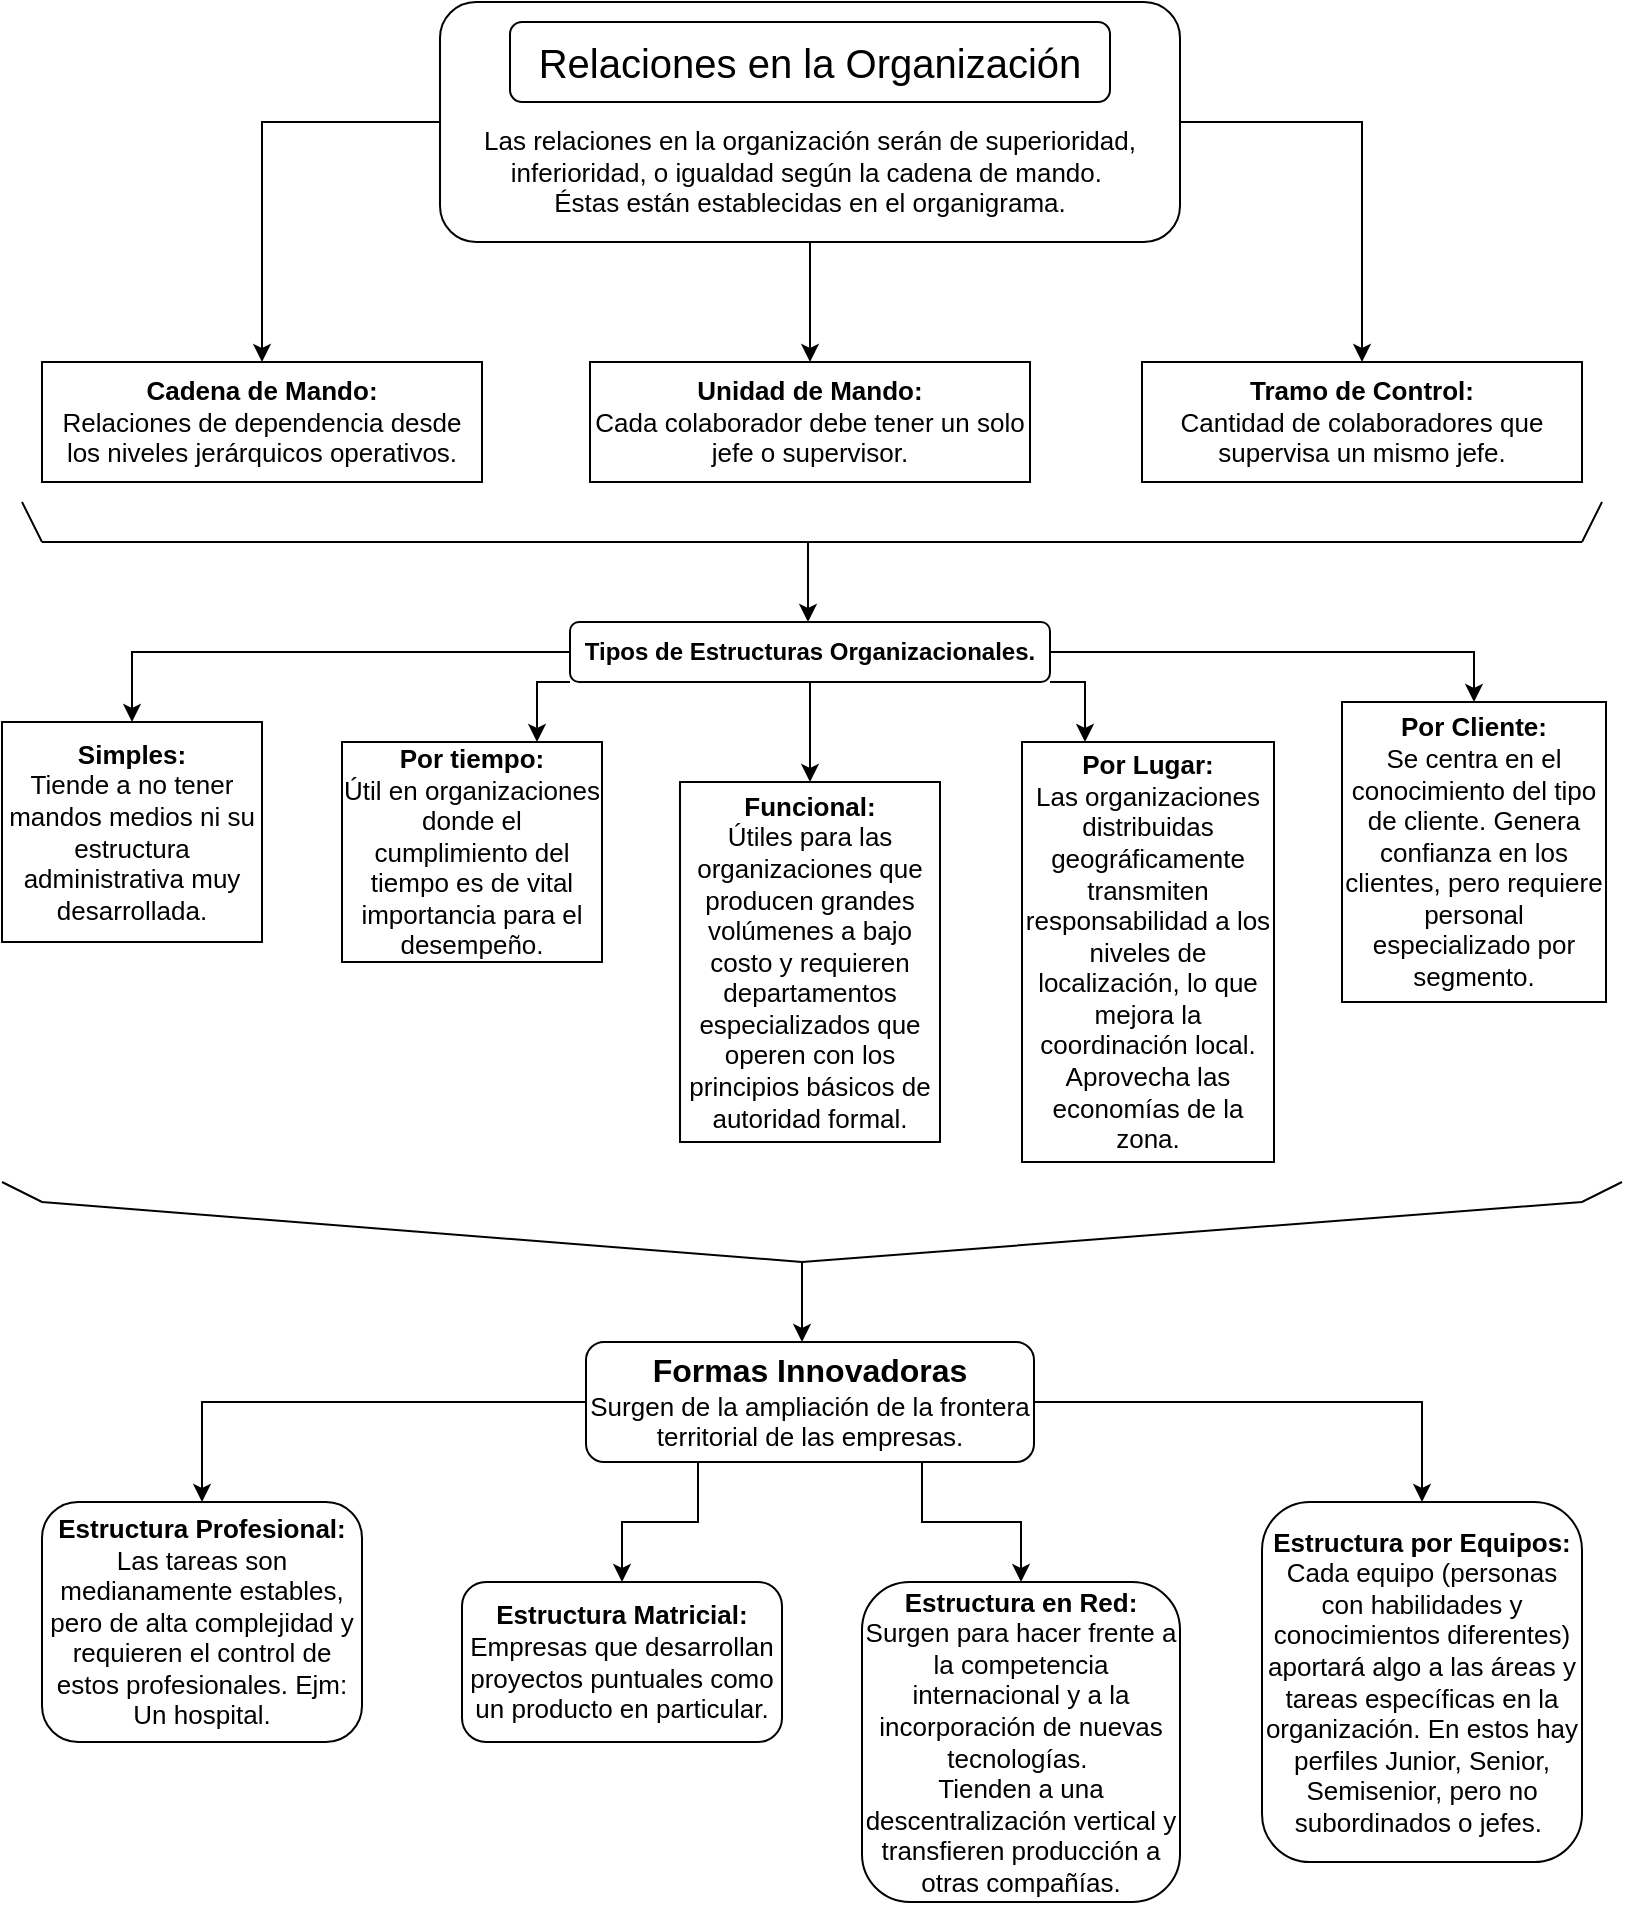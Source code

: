 <mxfile version="24.2.2" type="github">
  <diagram name="Página-1" id="n3o9mjKdTbcDdczt1gTQ">
    <mxGraphModel dx="992" dy="542" grid="1" gridSize="10" guides="1" tooltips="1" connect="1" arrows="1" fold="1" page="1" pageScale="1" pageWidth="827" pageHeight="1169" math="0" shadow="0">
      <root>
        <mxCell id="0" />
        <mxCell id="1" parent="0" />
        <mxCell id="wQhFN62RQ_2h_VcLAHe8-1" value="&lt;font style=&quot;font-size: 20px;&quot;&gt;Relaciones en la Organización&lt;/font&gt;" style="rounded=1;whiteSpace=wrap;html=1;" vertex="1" parent="1">
          <mxGeometry x="264" y="20" width="300" height="40" as="geometry" />
        </mxCell>
        <mxCell id="wQhFN62RQ_2h_VcLAHe8-2" value="&lt;font style=&quot;font-size: 13px;&quot;&gt;Las relaciones en la organización serán de superioridad, inferioridad, o igualdad según la cadena de mando.&amp;nbsp;&lt;/font&gt;&lt;div style=&quot;font-size: 13px;&quot;&gt;&lt;font style=&quot;font-size: 13px;&quot;&gt;Éstas están establecidas en el organigrama.&lt;/font&gt;&lt;/div&gt;" style="text;html=1;align=center;verticalAlign=middle;whiteSpace=wrap;rounded=0;" vertex="1" parent="1">
          <mxGeometry x="241" y="70" width="346" height="50" as="geometry" />
        </mxCell>
        <mxCell id="wQhFN62RQ_2h_VcLAHe8-7" style="edgeStyle=orthogonalEdgeStyle;rounded=0;orthogonalLoop=1;jettySize=auto;html=1;exitX=0;exitY=0.5;exitDx=0;exitDy=0;" edge="1" parent="1" source="wQhFN62RQ_2h_VcLAHe8-3" target="wQhFN62RQ_2h_VcLAHe8-4">
          <mxGeometry relative="1" as="geometry" />
        </mxCell>
        <mxCell id="wQhFN62RQ_2h_VcLAHe8-8" style="edgeStyle=orthogonalEdgeStyle;rounded=0;orthogonalLoop=1;jettySize=auto;html=1;exitX=0.5;exitY=1;exitDx=0;exitDy=0;entryX=0.5;entryY=0;entryDx=0;entryDy=0;" edge="1" parent="1" source="wQhFN62RQ_2h_VcLAHe8-3" target="wQhFN62RQ_2h_VcLAHe8-5">
          <mxGeometry relative="1" as="geometry" />
        </mxCell>
        <mxCell id="wQhFN62RQ_2h_VcLAHe8-9" style="edgeStyle=orthogonalEdgeStyle;rounded=0;orthogonalLoop=1;jettySize=auto;html=1;exitX=1;exitY=0.5;exitDx=0;exitDy=0;entryX=0.5;entryY=0;entryDx=0;entryDy=0;" edge="1" parent="1" source="wQhFN62RQ_2h_VcLAHe8-3" target="wQhFN62RQ_2h_VcLAHe8-6">
          <mxGeometry relative="1" as="geometry" />
        </mxCell>
        <mxCell id="wQhFN62RQ_2h_VcLAHe8-3" value="" style="rounded=1;whiteSpace=wrap;html=1;fillColor=none;" vertex="1" parent="1">
          <mxGeometry x="229" y="10" width="370" height="120" as="geometry" />
        </mxCell>
        <mxCell id="wQhFN62RQ_2h_VcLAHe8-4" value="&lt;font style=&quot;font-size: 13px;&quot;&gt;&lt;b&gt;Cadena de Mando:&lt;/b&gt;&lt;/font&gt;&lt;div style=&quot;font-size: 13px;&quot;&gt;&lt;font style=&quot;font-size: 13px;&quot;&gt;Relaciones de dependencia desde los niveles jerárquicos operativos.&lt;/font&gt;&lt;/div&gt;" style="rounded=0;whiteSpace=wrap;html=1;" vertex="1" parent="1">
          <mxGeometry x="30" y="190" width="220" height="60" as="geometry" />
        </mxCell>
        <mxCell id="wQhFN62RQ_2h_VcLAHe8-5" value="&lt;font style=&quot;font-size: 13px;&quot;&gt;&lt;b&gt;Unidad de Mando:&lt;/b&gt;&lt;/font&gt;&lt;div style=&quot;font-size: 13px;&quot;&gt;&lt;font style=&quot;font-size: 13px;&quot;&gt;Cada colaborador debe tener un solo jefe o supervisor.&lt;/font&gt;&lt;/div&gt;" style="rounded=0;whiteSpace=wrap;html=1;" vertex="1" parent="1">
          <mxGeometry x="304" y="190" width="220" height="60" as="geometry" />
        </mxCell>
        <mxCell id="wQhFN62RQ_2h_VcLAHe8-6" value="&lt;font style=&quot;font-size: 13px;&quot;&gt;&lt;b&gt;Tramo de Control:&lt;/b&gt;&lt;/font&gt;&lt;div style=&quot;font-size: 13px;&quot;&gt;&lt;font style=&quot;font-size: 13px;&quot;&gt;Cantidad de colaboradores que supervisa un mismo jefe.&lt;/font&gt;&lt;/div&gt;" style="rounded=0;whiteSpace=wrap;html=1;" vertex="1" parent="1">
          <mxGeometry x="580" y="190" width="220" height="60" as="geometry" />
        </mxCell>
        <mxCell id="wQhFN62RQ_2h_VcLAHe8-10" value="" style="endArrow=none;html=1;rounded=0;" edge="1" parent="1">
          <mxGeometry width="50" height="50" relative="1" as="geometry">
            <mxPoint x="30" y="280" as="sourcePoint" />
            <mxPoint x="800" y="280" as="targetPoint" />
          </mxGeometry>
        </mxCell>
        <mxCell id="wQhFN62RQ_2h_VcLAHe8-11" value="" style="endArrow=none;html=1;rounded=0;" edge="1" parent="1">
          <mxGeometry width="50" height="50" relative="1" as="geometry">
            <mxPoint x="30" y="280" as="sourcePoint" />
            <mxPoint x="20" y="260" as="targetPoint" />
          </mxGeometry>
        </mxCell>
        <mxCell id="wQhFN62RQ_2h_VcLAHe8-12" value="" style="endArrow=none;html=1;rounded=0;" edge="1" parent="1">
          <mxGeometry width="50" height="50" relative="1" as="geometry">
            <mxPoint x="800" y="280" as="sourcePoint" />
            <mxPoint x="810" y="260" as="targetPoint" />
          </mxGeometry>
        </mxCell>
        <mxCell id="wQhFN62RQ_2h_VcLAHe8-13" value="" style="endArrow=classic;html=1;rounded=0;" edge="1" parent="1">
          <mxGeometry width="50" height="50" relative="1" as="geometry">
            <mxPoint x="413" y="280" as="sourcePoint" />
            <mxPoint x="413" y="320" as="targetPoint" />
          </mxGeometry>
        </mxCell>
        <mxCell id="wQhFN62RQ_2h_VcLAHe8-22" style="edgeStyle=orthogonalEdgeStyle;rounded=0;orthogonalLoop=1;jettySize=auto;html=1;entryX=0.5;entryY=0;entryDx=0;entryDy=0;" edge="1" parent="1" source="wQhFN62RQ_2h_VcLAHe8-14" target="wQhFN62RQ_2h_VcLAHe8-16">
          <mxGeometry relative="1" as="geometry" />
        </mxCell>
        <mxCell id="wQhFN62RQ_2h_VcLAHe8-23" style="edgeStyle=orthogonalEdgeStyle;rounded=0;orthogonalLoop=1;jettySize=auto;html=1;exitX=0;exitY=1;exitDx=0;exitDy=0;entryX=0.75;entryY=0;entryDx=0;entryDy=0;" edge="1" parent="1" source="wQhFN62RQ_2h_VcLAHe8-14" target="wQhFN62RQ_2h_VcLAHe8-17">
          <mxGeometry relative="1" as="geometry" />
        </mxCell>
        <mxCell id="wQhFN62RQ_2h_VcLAHe8-24" style="edgeStyle=orthogonalEdgeStyle;rounded=0;orthogonalLoop=1;jettySize=auto;html=1;exitX=0.5;exitY=1;exitDx=0;exitDy=0;entryX=0.5;entryY=0;entryDx=0;entryDy=0;" edge="1" parent="1" source="wQhFN62RQ_2h_VcLAHe8-14" target="wQhFN62RQ_2h_VcLAHe8-18">
          <mxGeometry relative="1" as="geometry" />
        </mxCell>
        <mxCell id="wQhFN62RQ_2h_VcLAHe8-26" style="edgeStyle=orthogonalEdgeStyle;rounded=0;orthogonalLoop=1;jettySize=auto;html=1;entryX=0.5;entryY=0;entryDx=0;entryDy=0;" edge="1" parent="1" source="wQhFN62RQ_2h_VcLAHe8-14" target="wQhFN62RQ_2h_VcLAHe8-21">
          <mxGeometry relative="1" as="geometry" />
        </mxCell>
        <mxCell id="wQhFN62RQ_2h_VcLAHe8-29" style="edgeStyle=orthogonalEdgeStyle;rounded=0;orthogonalLoop=1;jettySize=auto;html=1;exitX=1;exitY=1;exitDx=0;exitDy=0;entryX=0.25;entryY=0;entryDx=0;entryDy=0;" edge="1" parent="1" source="wQhFN62RQ_2h_VcLAHe8-14" target="wQhFN62RQ_2h_VcLAHe8-19">
          <mxGeometry relative="1" as="geometry" />
        </mxCell>
        <mxCell id="wQhFN62RQ_2h_VcLAHe8-14" value="&lt;b&gt;Tipos de Estructuras Organizacionales.&lt;/b&gt;" style="rounded=1;whiteSpace=wrap;html=1;" vertex="1" parent="1">
          <mxGeometry x="294" y="320" width="240" height="30" as="geometry" />
        </mxCell>
        <mxCell id="wQhFN62RQ_2h_VcLAHe8-16" value="&lt;font style=&quot;font-size: 13px;&quot;&gt;&lt;b&gt;Simples:&lt;/b&gt;&lt;/font&gt;&lt;div style=&quot;font-size: 13px;&quot;&gt;&lt;font style=&quot;font-size: 13px;&quot;&gt;Tiende a no tener mandos medios ni su estructura administrativa muy desarrollada.&lt;/font&gt;&lt;/div&gt;" style="rounded=0;whiteSpace=wrap;html=1;" vertex="1" parent="1">
          <mxGeometry x="10" y="370" width="130" height="110" as="geometry" />
        </mxCell>
        <mxCell id="wQhFN62RQ_2h_VcLAHe8-17" value="&lt;font style=&quot;font-size: 13px;&quot;&gt;&lt;b&gt;Por tiempo:&lt;/b&gt;&lt;/font&gt;&lt;div style=&quot;font-size: 13px;&quot;&gt;&lt;font style=&quot;font-size: 13px;&quot;&gt;Útil en organizaciones donde el cumplimiento del tiempo es de vital importancia para el desempeño.&lt;/font&gt;&lt;/div&gt;" style="rounded=0;whiteSpace=wrap;html=1;" vertex="1" parent="1">
          <mxGeometry x="180" y="380" width="130" height="110" as="geometry" />
        </mxCell>
        <mxCell id="wQhFN62RQ_2h_VcLAHe8-18" value="&lt;font style=&quot;font-size: 13px;&quot;&gt;&lt;b&gt;Funcional:&lt;/b&gt;&lt;/font&gt;&lt;div style=&quot;font-size: 13px;&quot;&gt;&lt;font style=&quot;font-size: 13px;&quot;&gt;Útiles para las organizaciones que producen grandes volúmenes a bajo costo y requieren departamentos especializados que operen con los principios básicos de autoridad formal.&lt;/font&gt;&lt;/div&gt;" style="rounded=0;whiteSpace=wrap;html=1;" vertex="1" parent="1">
          <mxGeometry x="349" y="400" width="130" height="180" as="geometry" />
        </mxCell>
        <mxCell id="wQhFN62RQ_2h_VcLAHe8-19" value="&lt;font style=&quot;font-size: 13px;&quot;&gt;&lt;b&gt;Por Lugar:&lt;/b&gt;&lt;/font&gt;&lt;div style=&quot;font-size: 13px;&quot;&gt;&lt;font style=&quot;font-size: 13px;&quot;&gt;Las organizaciones distribuidas geográficamente transmiten responsabilidad a los niveles de localización, lo que mejora la coordinación local. Aprovecha las economías de la zona.&lt;/font&gt;&lt;/div&gt;" style="rounded=0;whiteSpace=wrap;html=1;" vertex="1" parent="1">
          <mxGeometry x="520" y="380" width="126" height="210" as="geometry" />
        </mxCell>
        <mxCell id="wQhFN62RQ_2h_VcLAHe8-21" value="&lt;font style=&quot;font-size: 13px;&quot;&gt;&lt;b&gt;Por Cliente:&lt;/b&gt;&lt;/font&gt;&lt;div style=&quot;font-size: 13px;&quot;&gt;&lt;font style=&quot;font-size: 13px;&quot;&gt;Se centra en el conocimiento del tipo de cliente. Genera confianza en los clientes, pero requiere personal especializado por segmento.&lt;/font&gt;&lt;/div&gt;" style="rounded=0;whiteSpace=wrap;html=1;" vertex="1" parent="1">
          <mxGeometry x="680" y="360" width="132" height="150" as="geometry" />
        </mxCell>
        <mxCell id="wQhFN62RQ_2h_VcLAHe8-30" value="" style="endArrow=none;html=1;rounded=0;" edge="1" parent="1">
          <mxGeometry width="50" height="50" relative="1" as="geometry">
            <mxPoint x="10" y="600" as="sourcePoint" />
            <mxPoint x="820" y="600" as="targetPoint" />
            <Array as="points">
              <mxPoint x="30" y="610" />
              <mxPoint x="410" y="640" />
              <mxPoint x="800" y="610" />
            </Array>
          </mxGeometry>
        </mxCell>
        <mxCell id="wQhFN62RQ_2h_VcLAHe8-32" value="" style="endArrow=classic;html=1;rounded=0;" edge="1" parent="1">
          <mxGeometry width="50" height="50" relative="1" as="geometry">
            <mxPoint x="410" y="640" as="sourcePoint" />
            <mxPoint x="410" y="680" as="targetPoint" />
          </mxGeometry>
        </mxCell>
        <mxCell id="wQhFN62RQ_2h_VcLAHe8-39" style="edgeStyle=orthogonalEdgeStyle;rounded=0;orthogonalLoop=1;jettySize=auto;html=1;" edge="1" parent="1" source="wQhFN62RQ_2h_VcLAHe8-33" target="wQhFN62RQ_2h_VcLAHe8-35">
          <mxGeometry relative="1" as="geometry" />
        </mxCell>
        <mxCell id="wQhFN62RQ_2h_VcLAHe8-40" style="edgeStyle=orthogonalEdgeStyle;rounded=0;orthogonalLoop=1;jettySize=auto;html=1;exitX=0.25;exitY=1;exitDx=0;exitDy=0;" edge="1" parent="1" source="wQhFN62RQ_2h_VcLAHe8-33" target="wQhFN62RQ_2h_VcLAHe8-36">
          <mxGeometry relative="1" as="geometry" />
        </mxCell>
        <mxCell id="wQhFN62RQ_2h_VcLAHe8-41" style="edgeStyle=orthogonalEdgeStyle;rounded=0;orthogonalLoop=1;jettySize=auto;html=1;exitX=0.75;exitY=1;exitDx=0;exitDy=0;" edge="1" parent="1" source="wQhFN62RQ_2h_VcLAHe8-33" target="wQhFN62RQ_2h_VcLAHe8-37">
          <mxGeometry relative="1" as="geometry" />
        </mxCell>
        <mxCell id="wQhFN62RQ_2h_VcLAHe8-42" style="edgeStyle=orthogonalEdgeStyle;rounded=0;orthogonalLoop=1;jettySize=auto;html=1;exitX=1;exitY=0.5;exitDx=0;exitDy=0;" edge="1" parent="1" source="wQhFN62RQ_2h_VcLAHe8-33" target="wQhFN62RQ_2h_VcLAHe8-38">
          <mxGeometry relative="1" as="geometry" />
        </mxCell>
        <mxCell id="wQhFN62RQ_2h_VcLAHe8-33" value="&lt;b&gt;&lt;font style=&quot;font-size: 16px;&quot;&gt;Formas Innovadoras&lt;/font&gt;&lt;/b&gt;&lt;div&gt;&lt;font style=&quot;font-size: 13px;&quot;&gt;Surgen de la ampliación de la frontera territorial de las empresas.&lt;/font&gt;&lt;/div&gt;" style="rounded=1;whiteSpace=wrap;html=1;" vertex="1" parent="1">
          <mxGeometry x="302" y="680" width="224" height="60" as="geometry" />
        </mxCell>
        <mxCell id="wQhFN62RQ_2h_VcLAHe8-35" value="&lt;font style=&quot;font-size: 13px;&quot;&gt;&lt;b style=&quot;&quot;&gt;Estructura Profesional:&lt;/b&gt;&lt;/font&gt;&lt;div style=&quot;font-size: 13px;&quot;&gt;&lt;font style=&quot;font-size: 13px;&quot;&gt;Las tareas son medianamente estables, pero de alta complejidad y requieren el control de estos profesionales. Ejm: Un hospital.&lt;/font&gt;&lt;/div&gt;" style="rounded=1;whiteSpace=wrap;html=1;" vertex="1" parent="1">
          <mxGeometry x="30" y="760" width="160" height="120" as="geometry" />
        </mxCell>
        <mxCell id="wQhFN62RQ_2h_VcLAHe8-36" value="&lt;font style=&quot;font-size: 13px;&quot;&gt;&lt;b&gt;Estructura Matricial:&lt;/b&gt;&lt;/font&gt;&lt;div style=&quot;font-size: 13px;&quot;&gt;&lt;font style=&quot;font-size: 13px;&quot;&gt;Empresas que desarrollan proyectos puntuales como un producto en particular.&lt;/font&gt;&lt;/div&gt;" style="rounded=1;whiteSpace=wrap;html=1;" vertex="1" parent="1">
          <mxGeometry x="240" y="800" width="160" height="80" as="geometry" />
        </mxCell>
        <mxCell id="wQhFN62RQ_2h_VcLAHe8-37" value="&lt;font style=&quot;font-size: 13px;&quot;&gt;&lt;b&gt;Estructura en Red:&lt;/b&gt;&lt;br&gt;Surgen para hacer frente a la competencia internacional y a la incorporación de nuevas tecnologías.&amp;nbsp;&lt;/font&gt;&lt;div style=&quot;font-size: 13px;&quot;&gt;&lt;font style=&quot;font-size: 13px;&quot;&gt;Tienden a una descentralización vertical y transfieren producción a otras compañías.&lt;/font&gt;&lt;/div&gt;" style="rounded=1;whiteSpace=wrap;html=1;" vertex="1" parent="1">
          <mxGeometry x="440" y="800" width="159" height="160" as="geometry" />
        </mxCell>
        <mxCell id="wQhFN62RQ_2h_VcLAHe8-38" value="&lt;font style=&quot;font-size: 13px;&quot;&gt;&lt;b&gt;Estructura por Equipos:&lt;/b&gt;&lt;/font&gt;&lt;div style=&quot;font-size: 13px;&quot;&gt;&lt;font style=&quot;font-size: 13px;&quot;&gt;Cada equipo (personas con habilidades y conocimientos diferentes) aportará algo a las áreas y tareas específicas en la organización. En estos hay perfiles Junior, Senior, Semisenior, pero no subordinados o jefes.&lt;/font&gt;&amp;nbsp;&lt;/div&gt;" style="rounded=1;whiteSpace=wrap;html=1;" vertex="1" parent="1">
          <mxGeometry x="640" y="760" width="160" height="180" as="geometry" />
        </mxCell>
      </root>
    </mxGraphModel>
  </diagram>
</mxfile>

